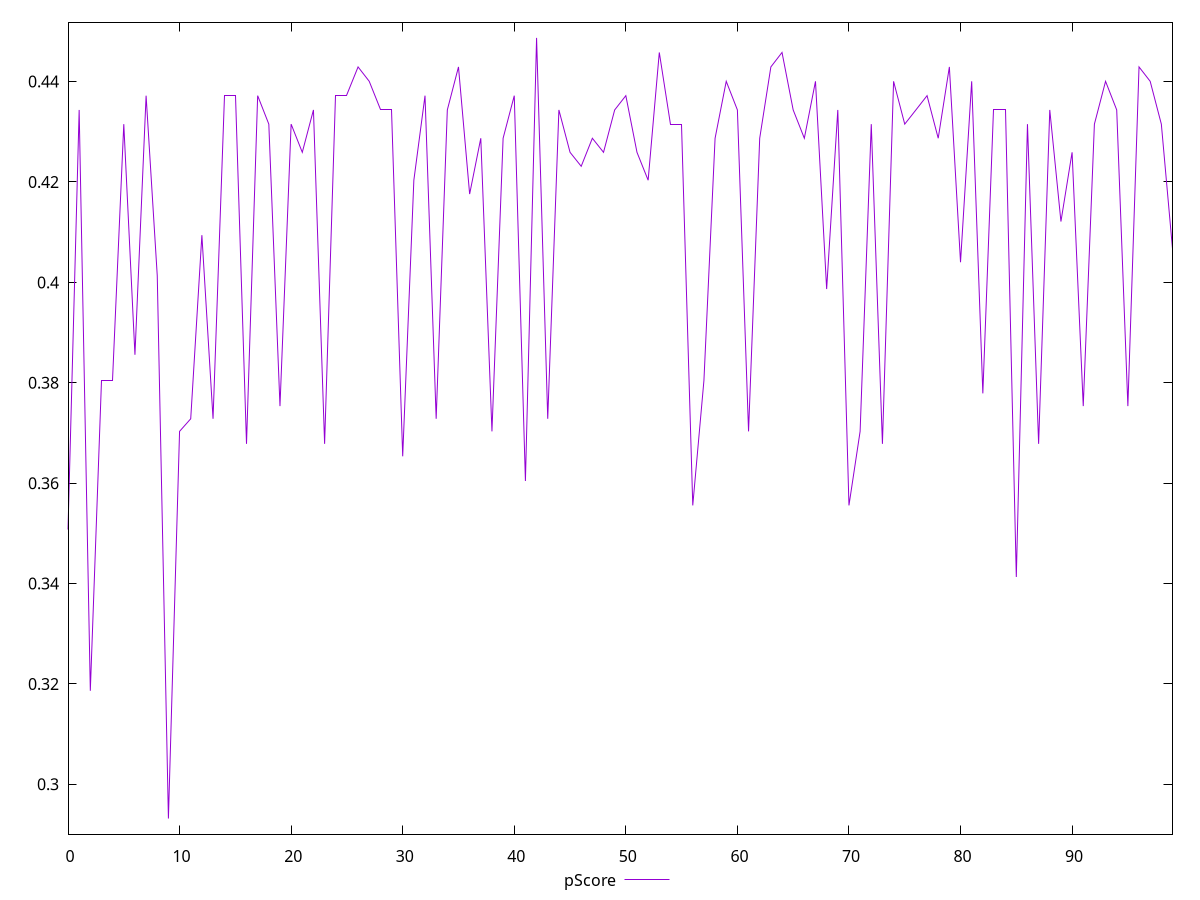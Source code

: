 reset

$pScore <<EOF
0 0.3507606847241942
1 0.4343578459053566
2 0.3186403684439405
3 0.38043458827040194
4 0.3804345882704112
5 0.4315293485722296
6 0.3855752658136056
7 0.4372001439927675
8 0.4013331823955296
9 0.2931873605519907
10 0.3703208536464965
11 0.3728283622283925
12 0.4094010985083202
13 0.3728283622283925
14 0.4372001439927725
15 0.4372001439927675
16 0.36782727249667685
17 0.4372001439927675
18 0.43152934857222425
19 0.3753498125355668
20 0.43152934857222425
21 0.42591386621683086
22 0.4343578459053566
23 0.36782727249668157
24 0.4372001439927725
25 0.4372001439927725
26 0.44292601842693125
27 0.44005621242606846
28 0.4343578459053512
29 0.4343578459053614
30 0.36534760307969977
31 0.4203538944598205
32 0.4372001439927675
33 0.3728283622283925
34 0.4343578459053566
35 0.44292601842693125
36 0.41759477713855103
37 0.42871468007592217
38 0.3703208536464922
39 0.42871468007591723
40 0.4372001439927725
41 0.36042992981115946
42 0.4487066999006886
43 0.3728283622283925
44 0.4343578459053512
45 0.42591386621682586
46 0.4231269305563748
47 0.42871468007592217
48 0.42591386621683086
49 0.4343578459053566
50 0.4372001439927675
51 0.42591386621683613
52 0.42035389445982574
53 0.4458095268025519
54 0.43152934857222425
55 0.43152934857222425
56 0.3555676813469126
57 0.3804345882704065
58 0.42871468007592745
59 0.44005621242607357
60 0.4343578459053566
61 0.3703208536464965
62 0.42871468007592217
63 0.44292601842693125
64 0.4458095268025465
65 0.4343578459053566
66 0.42871468007592217
67 0.44005621242606846
68 0.3986718621702126
69 0.4343578459053614
70 0.35556768134690836
71 0.37032085364650125
72 0.43152934857222425
73 0.36782727249668595
74 0.44005621242606846
75 0.43152934857221936
76 0.4343578459053512
77 0.43720014399276225
78 0.42871468007592217
79 0.4429260184269261
80 0.404008499025749
81 0.44005621242606846
82 0.37788521742226383
83 0.4343578459053566
84 0.4343578459053512
85 0.3413116586107554
86 0.43152934857222425
87 0.36782727249667685
88 0.4343578459053566
89 0.412118365148831
90 0.42591386621683086
91 0.37534981253557126
92 0.43152934857222425
93 0.44005621242606846
94 0.4343578459053566
95 0.3753498125355668
96 0.44292601842693125
97 0.44005621242607357
98 0.4315293485722296
99 0.40669780678037903
EOF

set key outside below
set xrange [0:99]
set yrange [0.29007697376501673:0.4518170866876626]
set trange [0.29007697376501673:0.4518170866876626]
set terminal svg size 640, 500 enhanced background rgb 'white'
set output "report_00008_2021-01-22T20:58:29.167/max-potential-fid/samples/pages+cached+nointeractive/pScore/values.svg"

plot $pScore title "pScore" with line

reset
